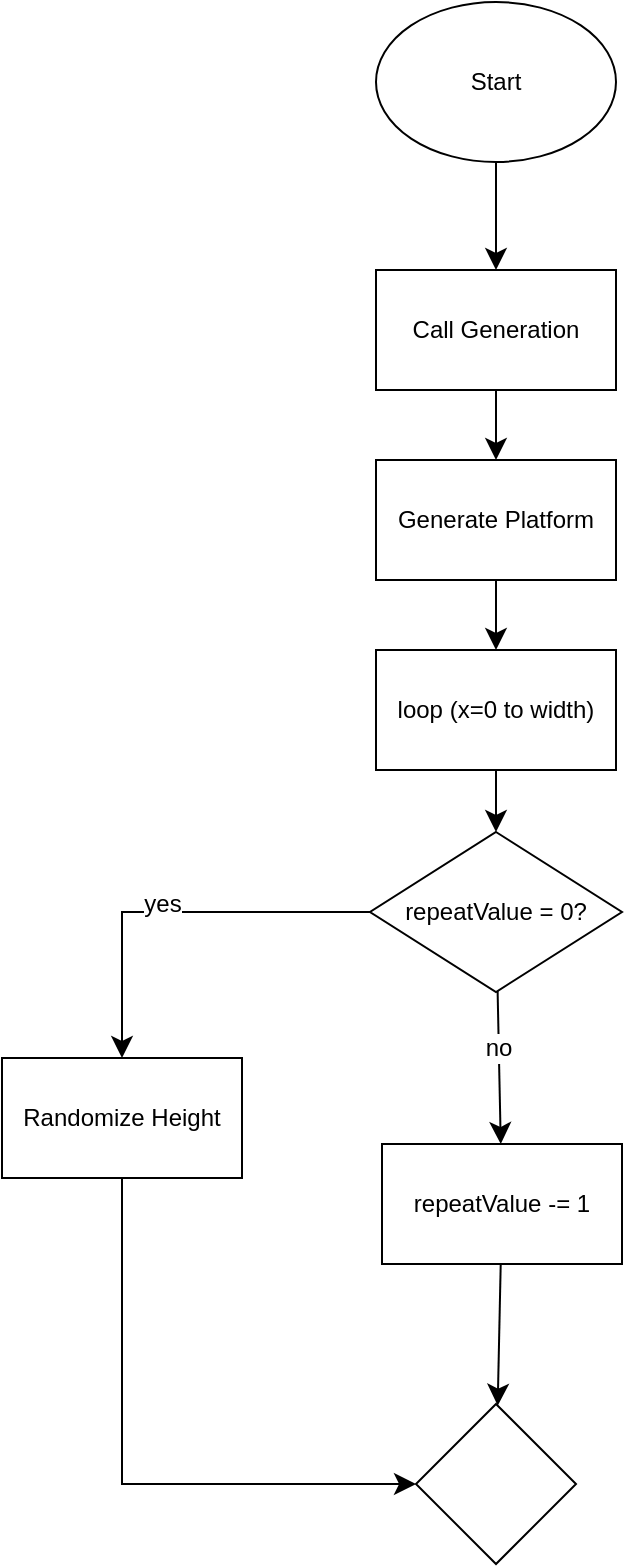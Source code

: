 <mxfile version="25.0.3">
  <diagram name="Page-1" id="dWUJdeGK1EYH1Q_gn_xM">
    <mxGraphModel dx="702" dy="1275" grid="0" gridSize="10" guides="1" tooltips="1" connect="1" arrows="1" fold="1" page="0" pageScale="1" pageWidth="850" pageHeight="1100" math="0" shadow="0">
      <root>
        <mxCell id="0" />
        <mxCell id="1" parent="0" />
        <mxCell id="3VKDyav_UfELIUZgKjQm-32" value="" style="edgeStyle=none;curved=1;rounded=0;orthogonalLoop=1;jettySize=auto;html=1;fontSize=12;startSize=8;endSize=8;" edge="1" parent="1" source="3VKDyav_UfELIUZgKjQm-30" target="3VKDyav_UfELIUZgKjQm-31">
          <mxGeometry relative="1" as="geometry" />
        </mxCell>
        <mxCell id="3VKDyav_UfELIUZgKjQm-30" value="Start" style="ellipse;whiteSpace=wrap;html=1;" vertex="1" parent="1">
          <mxGeometry x="232" y="-24" width="120" height="80" as="geometry" />
        </mxCell>
        <mxCell id="3VKDyav_UfELIUZgKjQm-34" value="" style="edgeStyle=none;curved=1;rounded=0;orthogonalLoop=1;jettySize=auto;html=1;fontSize=12;startSize=8;endSize=8;" edge="1" parent="1" source="3VKDyav_UfELIUZgKjQm-31" target="3VKDyav_UfELIUZgKjQm-33">
          <mxGeometry relative="1" as="geometry" />
        </mxCell>
        <mxCell id="3VKDyav_UfELIUZgKjQm-31" value="Call Generation" style="whiteSpace=wrap;html=1;" vertex="1" parent="1">
          <mxGeometry x="232" y="110" width="120" height="60" as="geometry" />
        </mxCell>
        <mxCell id="3VKDyav_UfELIUZgKjQm-36" value="" style="edgeStyle=none;curved=1;rounded=0;orthogonalLoop=1;jettySize=auto;html=1;fontSize=12;startSize=8;endSize=8;" edge="1" parent="1" source="3VKDyav_UfELIUZgKjQm-33" target="3VKDyav_UfELIUZgKjQm-35">
          <mxGeometry relative="1" as="geometry" />
        </mxCell>
        <mxCell id="3VKDyav_UfELIUZgKjQm-33" value="Generate Platform" style="whiteSpace=wrap;html=1;" vertex="1" parent="1">
          <mxGeometry x="232" y="205" width="120" height="60" as="geometry" />
        </mxCell>
        <mxCell id="3VKDyav_UfELIUZgKjQm-40" value="" style="edgeStyle=none;curved=1;rounded=0;orthogonalLoop=1;jettySize=auto;html=1;fontSize=12;startSize=8;endSize=8;" edge="1" parent="1" source="3VKDyav_UfELIUZgKjQm-35" target="3VKDyav_UfELIUZgKjQm-39">
          <mxGeometry relative="1" as="geometry" />
        </mxCell>
        <mxCell id="3VKDyav_UfELIUZgKjQm-35" value="loop (x=0 to width)" style="whiteSpace=wrap;html=1;" vertex="1" parent="1">
          <mxGeometry x="232" y="300" width="120" height="60" as="geometry" />
        </mxCell>
        <mxCell id="3VKDyav_UfELIUZgKjQm-42" value="" style="edgeStyle=orthogonalEdgeStyle;rounded=0;orthogonalLoop=1;jettySize=auto;html=1;fontSize=12;startSize=8;endSize=8;" edge="1" parent="1" source="3VKDyav_UfELIUZgKjQm-39" target="3VKDyav_UfELIUZgKjQm-41">
          <mxGeometry relative="1" as="geometry" />
        </mxCell>
        <mxCell id="3VKDyav_UfELIUZgKjQm-45" value="yes" style="edgeLabel;html=1;align=center;verticalAlign=middle;resizable=0;points=[];fontSize=12;" vertex="1" connectable="0" parent="3VKDyav_UfELIUZgKjQm-42">
          <mxGeometry x="0.056" y="-4" relative="1" as="geometry">
            <mxPoint as="offset" />
          </mxGeometry>
        </mxCell>
        <mxCell id="3VKDyav_UfELIUZgKjQm-48" value="" style="edgeStyle=none;curved=1;rounded=0;orthogonalLoop=1;jettySize=auto;html=1;fontSize=12;startSize=8;endSize=8;" edge="1" parent="1" source="3VKDyav_UfELIUZgKjQm-39" target="3VKDyav_UfELIUZgKjQm-47">
          <mxGeometry relative="1" as="geometry" />
        </mxCell>
        <mxCell id="3VKDyav_UfELIUZgKjQm-49" value="no" style="edgeLabel;html=1;align=center;verticalAlign=middle;resizable=0;points=[];fontSize=12;" vertex="1" connectable="0" parent="3VKDyav_UfELIUZgKjQm-48">
          <mxGeometry x="-0.262" y="-1" relative="1" as="geometry">
            <mxPoint as="offset" />
          </mxGeometry>
        </mxCell>
        <mxCell id="3VKDyav_UfELIUZgKjQm-39" value="repeatValue = 0?" style="rhombus;whiteSpace=wrap;html=1;" vertex="1" parent="1">
          <mxGeometry x="229" y="391" width="126" height="80" as="geometry" />
        </mxCell>
        <mxCell id="3VKDyav_UfELIUZgKjQm-53" value="" style="edgeStyle=elbowEdgeStyle;rounded=0;orthogonalLoop=1;jettySize=auto;html=1;fontSize=12;startSize=8;endSize=8;entryX=0;entryY=0.5;entryDx=0;entryDy=0;exitX=0.5;exitY=1;exitDx=0;exitDy=0;" edge="1" parent="1" source="3VKDyav_UfELIUZgKjQm-41" target="3VKDyav_UfELIUZgKjQm-50">
          <mxGeometry relative="1" as="geometry">
            <mxPoint x="105" y="684" as="targetPoint" />
            <Array as="points">
              <mxPoint x="105" y="664" />
            </Array>
          </mxGeometry>
        </mxCell>
        <mxCell id="3VKDyav_UfELIUZgKjQm-41" value="Randomize Height" style="whiteSpace=wrap;html=1;" vertex="1" parent="1">
          <mxGeometry x="45" y="504" width="120" height="60" as="geometry" />
        </mxCell>
        <mxCell id="3VKDyav_UfELIUZgKjQm-51" value="" style="edgeStyle=none;curved=1;rounded=0;orthogonalLoop=1;jettySize=auto;html=1;fontSize=12;startSize=8;endSize=8;" edge="1" parent="1" source="3VKDyav_UfELIUZgKjQm-47" target="3VKDyav_UfELIUZgKjQm-50">
          <mxGeometry relative="1" as="geometry" />
        </mxCell>
        <mxCell id="3VKDyav_UfELIUZgKjQm-47" value="repeatValue -= 1" style="whiteSpace=wrap;html=1;" vertex="1" parent="1">
          <mxGeometry x="235" y="547" width="120" height="60" as="geometry" />
        </mxCell>
        <mxCell id="3VKDyav_UfELIUZgKjQm-50" value="" style="rhombus;whiteSpace=wrap;html=1;" vertex="1" parent="1">
          <mxGeometry x="252" y="677" width="80" height="80" as="geometry" />
        </mxCell>
      </root>
    </mxGraphModel>
  </diagram>
</mxfile>
